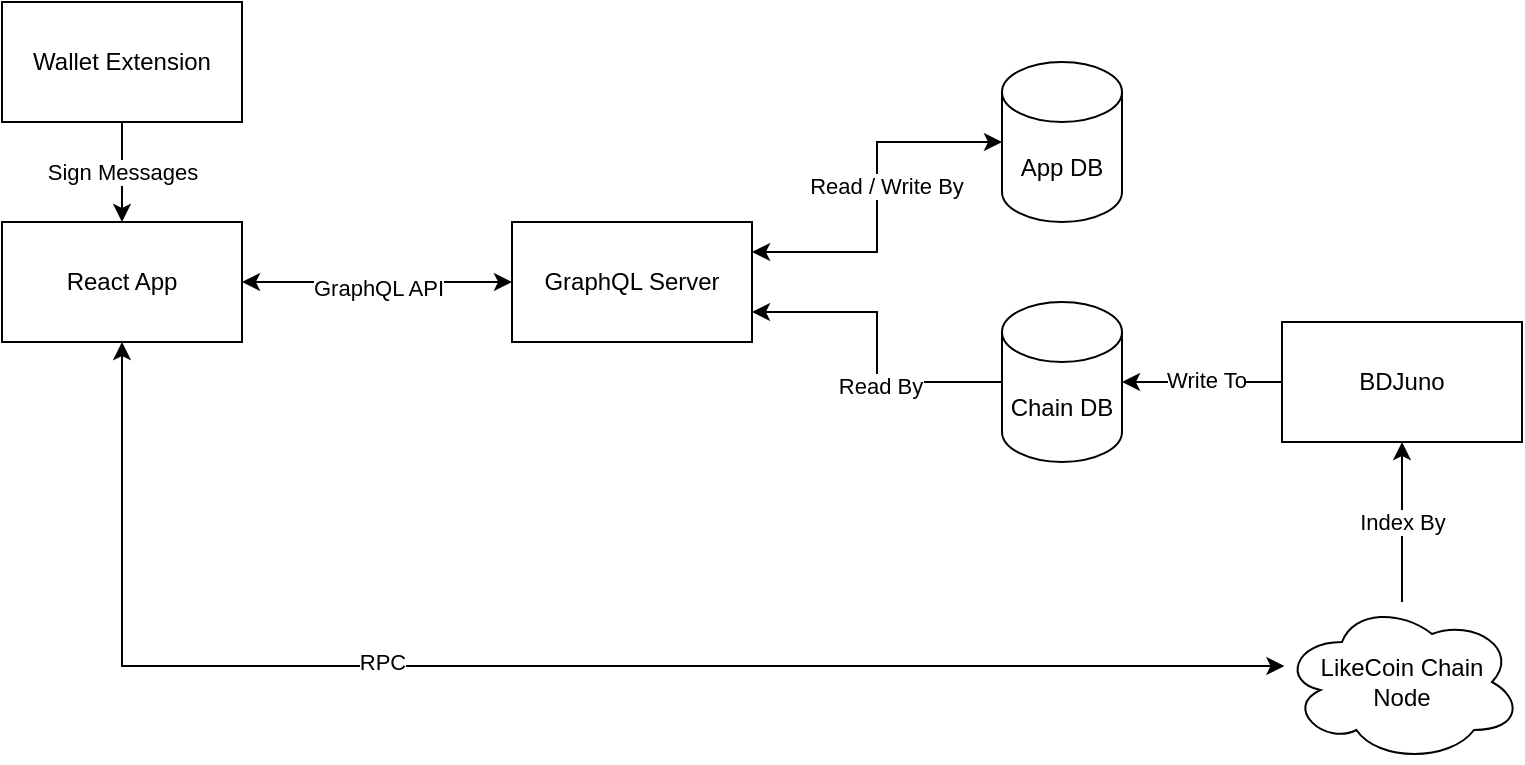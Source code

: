 <mxfile version="18.0.2" type="device"><diagram id="xk0NUR5YQ87RKyOEx93c" name="Page-1"><mxGraphModel dx="1240" dy="612" grid="1" gridSize="10" guides="1" tooltips="1" connect="1" arrows="1" fold="1" page="1" pageScale="1" pageWidth="850" pageHeight="1100" math="0" shadow="0"><root><mxCell id="0"/><mxCell id="1" parent="0"/><mxCell id="svgHSAnYB1WQMpDHz6Cr-21" value="Sign Messages" style="edgeStyle=orthogonalEdgeStyle;rounded=0;orthogonalLoop=1;jettySize=auto;html=1;exitX=0.5;exitY=0;exitDx=0;exitDy=0;startArrow=classic;startFill=1;entryX=0.5;entryY=1;entryDx=0;entryDy=0;endArrow=none;endFill=0;" edge="1" parent="1" source="svgHSAnYB1WQMpDHz6Cr-1" target="svgHSAnYB1WQMpDHz6Cr-20"><mxGeometry relative="1" as="geometry"><mxPoint as="offset"/></mxGeometry></mxCell><mxCell id="svgHSAnYB1WQMpDHz6Cr-28" style="edgeStyle=orthogonalEdgeStyle;rounded=0;orthogonalLoop=1;jettySize=auto;html=1;exitX=0.5;exitY=1;exitDx=0;exitDy=0;startArrow=classic;startFill=1;endArrow=classic;endFill=1;" edge="1" parent="1" source="svgHSAnYB1WQMpDHz6Cr-1" target="svgHSAnYB1WQMpDHz6Cr-6"><mxGeometry relative="1" as="geometry"><mxPoint x="620" y="580" as="targetPoint"/><Array as="points"><mxPoint x="110" y="522"/></Array></mxGeometry></mxCell><mxCell id="svgHSAnYB1WQMpDHz6Cr-35" value="RPC" style="edgeLabel;html=1;align=center;verticalAlign=middle;resizable=0;points=[];" vertex="1" connectable="0" parent="svgHSAnYB1WQMpDHz6Cr-28"><mxGeometry x="0.33" y="-2" relative="1" as="geometry"><mxPoint x="-202" y="-4" as="offset"/></mxGeometry></mxCell><mxCell id="svgHSAnYB1WQMpDHz6Cr-1" value="React App" style="rounded=0;whiteSpace=wrap;html=1;" vertex="1" parent="1"><mxGeometry x="50" y="300" width="120" height="60" as="geometry"/></mxCell><mxCell id="svgHSAnYB1WQMpDHz6Cr-18" style="edgeStyle=orthogonalEdgeStyle;rounded=0;orthogonalLoop=1;jettySize=auto;html=1;exitX=0;exitY=0.5;exitDx=0;exitDy=0;entryX=1;entryY=0.5;entryDx=0;entryDy=0;startArrow=classic;startFill=1;" edge="1" parent="1" source="svgHSAnYB1WQMpDHz6Cr-2" target="svgHSAnYB1WQMpDHz6Cr-1"><mxGeometry relative="1" as="geometry"/></mxCell><mxCell id="svgHSAnYB1WQMpDHz6Cr-19" value="GraphQL API" style="edgeLabel;html=1;align=center;verticalAlign=middle;resizable=0;points=[];" vertex="1" connectable="0" parent="svgHSAnYB1WQMpDHz6Cr-18"><mxGeometry x="-0.009" y="3" relative="1" as="geometry"><mxPoint as="offset"/></mxGeometry></mxCell><mxCell id="svgHSAnYB1WQMpDHz6Cr-2" value="GraphQL Server" style="whiteSpace=wrap;html=1;" vertex="1" parent="1"><mxGeometry x="305" y="300" width="120" height="60" as="geometry"/></mxCell><mxCell id="svgHSAnYB1WQMpDHz6Cr-16" style="edgeStyle=orthogonalEdgeStyle;rounded=0;orthogonalLoop=1;jettySize=auto;html=1;exitX=0;exitY=0.5;exitDx=0;exitDy=0;exitPerimeter=0;entryX=1;entryY=0.25;entryDx=0;entryDy=0;startArrow=classic;startFill=1;" edge="1" parent="1" source="svgHSAnYB1WQMpDHz6Cr-3" target="svgHSAnYB1WQMpDHz6Cr-2"><mxGeometry relative="1" as="geometry"/></mxCell><mxCell id="svgHSAnYB1WQMpDHz6Cr-17" value="Read / Write By" style="edgeLabel;html=1;align=center;verticalAlign=middle;resizable=0;points=[];" vertex="1" connectable="0" parent="svgHSAnYB1WQMpDHz6Cr-16"><mxGeometry x="-0.059" y="4" relative="1" as="geometry"><mxPoint as="offset"/></mxGeometry></mxCell><mxCell id="svgHSAnYB1WQMpDHz6Cr-3" value="&lt;div&gt;App DB&lt;/div&gt;" style="shape=cylinder3;whiteSpace=wrap;html=1;boundedLbl=1;backgroundOutline=1;size=15;" vertex="1" parent="1"><mxGeometry x="550" y="220" width="60" height="80" as="geometry"/></mxCell><mxCell id="svgHSAnYB1WQMpDHz6Cr-14" style="edgeStyle=orthogonalEdgeStyle;rounded=0;orthogonalLoop=1;jettySize=auto;html=1;exitX=0;exitY=0.5;exitDx=0;exitDy=0;exitPerimeter=0;entryX=1;entryY=0.75;entryDx=0;entryDy=0;" edge="1" parent="1" source="svgHSAnYB1WQMpDHz6Cr-4" target="svgHSAnYB1WQMpDHz6Cr-2"><mxGeometry relative="1" as="geometry"/></mxCell><mxCell id="svgHSAnYB1WQMpDHz6Cr-15" value="Read By" style="edgeLabel;html=1;align=center;verticalAlign=middle;resizable=0;points=[];" vertex="1" connectable="0" parent="svgHSAnYB1WQMpDHz6Cr-14"><mxGeometry x="-0.236" y="2" relative="1" as="geometry"><mxPoint as="offset"/></mxGeometry></mxCell><mxCell id="svgHSAnYB1WQMpDHz6Cr-4" value="&lt;div&gt;Chain DB&lt;/div&gt;" style="shape=cylinder3;whiteSpace=wrap;html=1;boundedLbl=1;backgroundOutline=1;size=15;" vertex="1" parent="1"><mxGeometry x="550" y="340" width="60" height="80" as="geometry"/></mxCell><mxCell id="svgHSAnYB1WQMpDHz6Cr-12" value="&lt;div&gt;Index By&lt;br&gt;&lt;/div&gt;" style="edgeStyle=orthogonalEdgeStyle;rounded=0;orthogonalLoop=1;jettySize=auto;html=1;entryX=0.5;entryY=1;entryDx=0;entryDy=0;" edge="1" parent="1" source="svgHSAnYB1WQMpDHz6Cr-6" target="svgHSAnYB1WQMpDHz6Cr-7"><mxGeometry relative="1" as="geometry"/></mxCell><mxCell id="svgHSAnYB1WQMpDHz6Cr-6" value="&lt;div&gt;LikeCoin Chain&lt;br&gt;Node&lt;br&gt;&lt;/div&gt;" style="ellipse;shape=cloud;whiteSpace=wrap;html=1;" vertex="1" parent="1"><mxGeometry x="690" y="490" width="120" height="80" as="geometry"/></mxCell><mxCell id="svgHSAnYB1WQMpDHz6Cr-11" style="edgeStyle=orthogonalEdgeStyle;rounded=0;orthogonalLoop=1;jettySize=auto;html=1;exitX=0;exitY=0.5;exitDx=0;exitDy=0;entryX=1;entryY=0.5;entryDx=0;entryDy=0;entryPerimeter=0;" edge="1" parent="1" source="svgHSAnYB1WQMpDHz6Cr-7" target="svgHSAnYB1WQMpDHz6Cr-4"><mxGeometry relative="1" as="geometry"/></mxCell><mxCell id="svgHSAnYB1WQMpDHz6Cr-13" value="Write To" style="edgeLabel;html=1;align=center;verticalAlign=middle;resizable=0;points=[];" vertex="1" connectable="0" parent="svgHSAnYB1WQMpDHz6Cr-11"><mxGeometry x="-0.036" y="-1" relative="1" as="geometry"><mxPoint as="offset"/></mxGeometry></mxCell><mxCell id="svgHSAnYB1WQMpDHz6Cr-7" value="BDJuno" style="whiteSpace=wrap;html=1;" vertex="1" parent="1"><mxGeometry x="690" y="350" width="120" height="60" as="geometry"/></mxCell><mxCell id="svgHSAnYB1WQMpDHz6Cr-20" value="Wallet Extension" style="whiteSpace=wrap;html=1;" vertex="1" parent="1"><mxGeometry x="50" y="190" width="120" height="60" as="geometry"/></mxCell></root></mxGraphModel></diagram></mxfile>